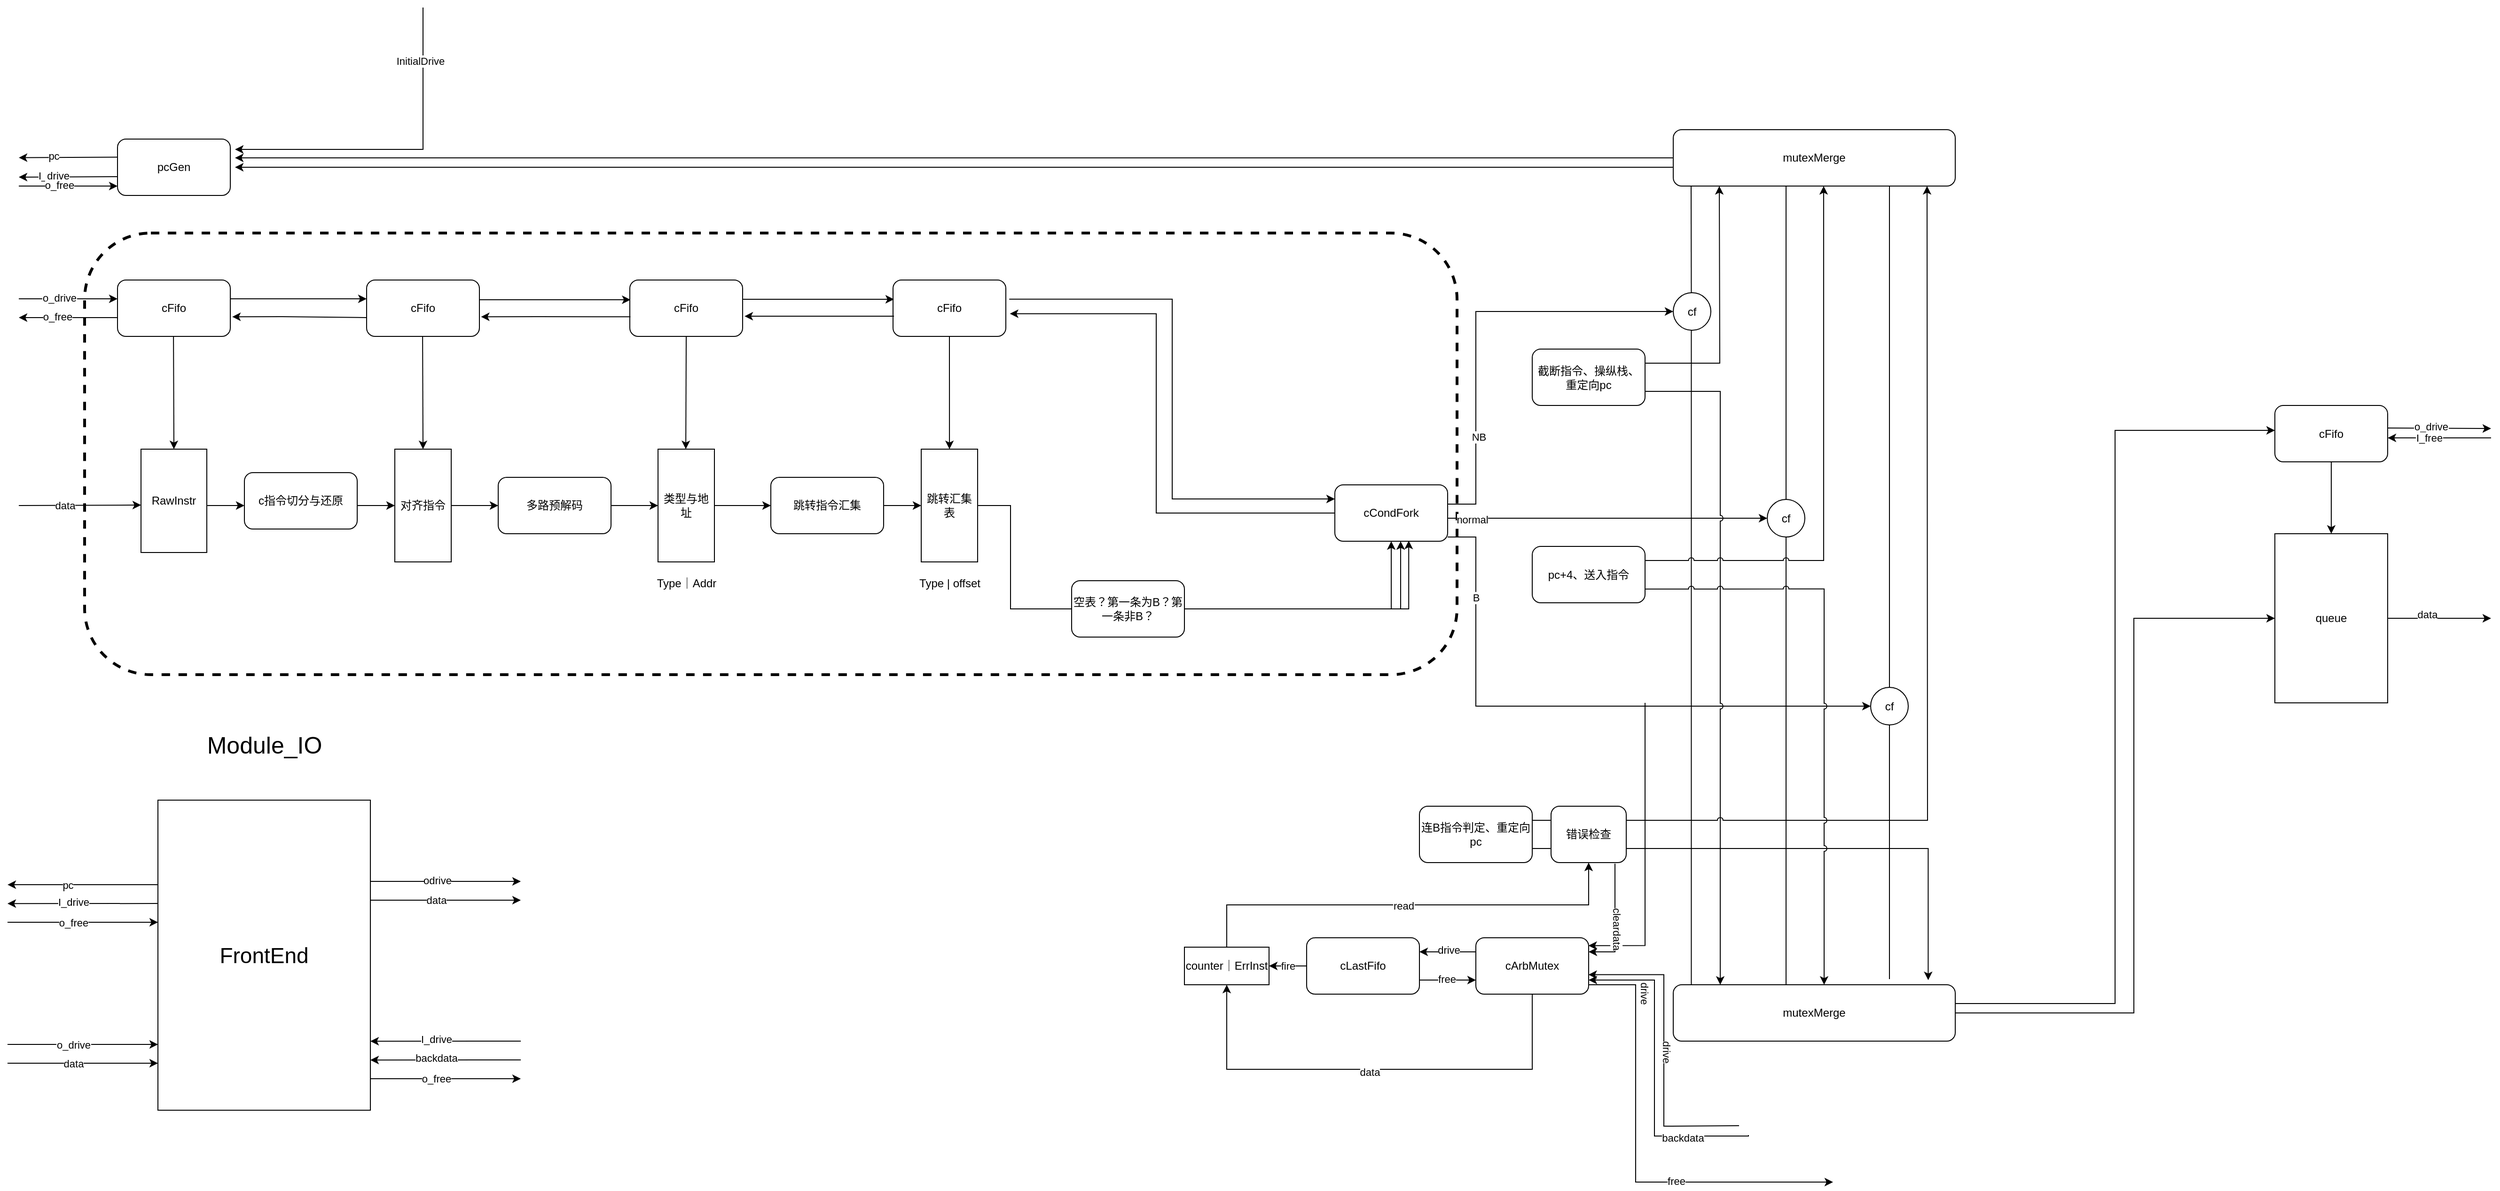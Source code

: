 <mxfile version="22.1.11" type="github">
  <diagram name="第 1 页" id="Wv7YBDToErYbK8juhfGM">
    <mxGraphModel dx="2233" dy="2236" grid="1" gridSize="10" guides="1" tooltips="1" connect="1" arrows="1" fold="1" page="1" pageScale="1" pageWidth="827" pageHeight="1169" math="0" shadow="0">
      <root>
        <mxCell id="0" />
        <mxCell id="1" parent="0" />
        <mxCell id="BGHrMdpyLBtgKsS1T8b1-1" value="" style="rounded=1;whiteSpace=wrap;html=1;dashed=1;strokeWidth=3;" vertex="1" parent="1">
          <mxGeometry x="-50" y="130" width="1460" height="470" as="geometry" />
        </mxCell>
        <mxCell id="pZk_Ic55ntujiV6dr-kx-1" value="RawInstr" style="rounded=0;whiteSpace=wrap;html=1;" parent="1" vertex="1">
          <mxGeometry x="10" y="360" width="70" height="110" as="geometry" />
        </mxCell>
        <mxCell id="pZk_Ic55ntujiV6dr-kx-2" value="" style="endArrow=classic;html=1;rounded=0;" parent="1" edge="1">
          <mxGeometry width="50" height="50" relative="1" as="geometry">
            <mxPoint x="80" y="420" as="sourcePoint" />
            <mxPoint x="120" y="420" as="targetPoint" />
          </mxGeometry>
        </mxCell>
        <mxCell id="pZk_Ic55ntujiV6dr-kx-3" value="c指令切分与还原" style="rounded=1;whiteSpace=wrap;html=1;" parent="1" vertex="1">
          <mxGeometry x="120" y="385" width="120" height="60" as="geometry" />
        </mxCell>
        <mxCell id="pZk_Ic55ntujiV6dr-kx-4" value="" style="endArrow=classic;html=1;rounded=0;" parent="1" target="pZk_Ic55ntujiV6dr-kx-5" edge="1">
          <mxGeometry width="50" height="50" relative="1" as="geometry">
            <mxPoint x="240" y="420" as="sourcePoint" />
            <mxPoint x="300" y="420" as="targetPoint" />
          </mxGeometry>
        </mxCell>
        <mxCell id="pZk_Ic55ntujiV6dr-kx-5" value="对齐指令" style="rounded=0;whiteSpace=wrap;html=1;" parent="1" vertex="1">
          <mxGeometry x="280" y="360" width="60" height="120" as="geometry" />
        </mxCell>
        <mxCell id="pZk_Ic55ntujiV6dr-kx-6" value="" style="endArrow=classic;html=1;rounded=0;" parent="1" source="pZk_Ic55ntujiV6dr-kx-9" edge="1">
          <mxGeometry width="50" height="50" relative="1" as="geometry">
            <mxPoint x="340" y="420" as="sourcePoint" />
            <mxPoint x="560" y="420" as="targetPoint" />
          </mxGeometry>
        </mxCell>
        <mxCell id="pZk_Ic55ntujiV6dr-kx-10" value="" style="endArrow=classic;html=1;rounded=0;" parent="1" target="pZk_Ic55ntujiV6dr-kx-9" edge="1">
          <mxGeometry width="50" height="50" relative="1" as="geometry">
            <mxPoint x="340" y="420" as="sourcePoint" />
            <mxPoint x="520" y="416.25" as="targetPoint" />
          </mxGeometry>
        </mxCell>
        <mxCell id="pZk_Ic55ntujiV6dr-kx-9" value="多路预解码" style="rounded=1;whiteSpace=wrap;html=1;" parent="1" vertex="1">
          <mxGeometry x="390" y="390" width="120" height="60" as="geometry" />
        </mxCell>
        <mxCell id="pZk_Ic55ntujiV6dr-kx-11" value="类型与地址" style="rounded=0;whiteSpace=wrap;html=1;" parent="1" vertex="1">
          <mxGeometry x="560" y="360" width="60" height="120" as="geometry" />
        </mxCell>
        <mxCell id="pZk_Ic55ntujiV6dr-kx-12" value="" style="endArrow=classic;html=1;rounded=0;" parent="1" target="pZk_Ic55ntujiV6dr-kx-13" edge="1">
          <mxGeometry width="50" height="50" relative="1" as="geometry">
            <mxPoint x="620" y="420" as="sourcePoint" />
            <mxPoint x="680" y="420" as="targetPoint" />
          </mxGeometry>
        </mxCell>
        <mxCell id="pZk_Ic55ntujiV6dr-kx-13" value="跳转指令汇集" style="rounded=1;whiteSpace=wrap;html=1;" parent="1" vertex="1">
          <mxGeometry x="680" y="390" width="120" height="60" as="geometry" />
        </mxCell>
        <mxCell id="pZk_Ic55ntujiV6dr-kx-14" value="" style="endArrow=classic;html=1;rounded=0;" parent="1" target="pZk_Ic55ntujiV6dr-kx-16" edge="1">
          <mxGeometry width="50" height="50" relative="1" as="geometry">
            <mxPoint x="800" y="420" as="sourcePoint" />
            <mxPoint x="840" y="420" as="targetPoint" />
          </mxGeometry>
        </mxCell>
        <mxCell id="pZk_Ic55ntujiV6dr-kx-16" value="跳转汇集表" style="rounded=0;whiteSpace=wrap;html=1;" parent="1" vertex="1">
          <mxGeometry x="840" y="360" width="60" height="120" as="geometry" />
        </mxCell>
        <mxCell id="pZk_Ic55ntujiV6dr-kx-17" value="Type｜Addr" style="text;html=1;align=center;verticalAlign=middle;resizable=0;points=[];autosize=1;strokeColor=none;fillColor=none;" parent="1" vertex="1">
          <mxGeometry x="545" y="488" width="90" height="30" as="geometry" />
        </mxCell>
        <mxCell id="pZk_Ic55ntujiV6dr-kx-18" value="Type | offset" style="text;html=1;align=center;verticalAlign=middle;resizable=0;points=[];autosize=1;strokeColor=none;fillColor=none;" parent="1" vertex="1">
          <mxGeometry x="825" y="488" width="90" height="30" as="geometry" />
        </mxCell>
        <mxCell id="pZk_Ic55ntujiV6dr-kx-22" value="" style="endArrow=classic;html=1;rounded=0;entryX=0.5;entryY=0;entryDx=0;entryDy=0;" parent="1" target="pZk_Ic55ntujiV6dr-kx-5" edge="1">
          <mxGeometry width="50" height="50" relative="1" as="geometry">
            <mxPoint x="309.55" y="240" as="sourcePoint" />
            <mxPoint x="310.05" y="350" as="targetPoint" />
          </mxGeometry>
        </mxCell>
        <mxCell id="pZk_Ic55ntujiV6dr-kx-23" value="" style="endArrow=classic;html=1;rounded=0;entryX=0.5;entryY=0;entryDx=0;entryDy=0;exitX=0.5;exitY=1;exitDx=0;exitDy=0;" parent="1" source="xpvoDvsPVF759H17DhkP-2" edge="1">
          <mxGeometry width="50" height="50" relative="1" as="geometry">
            <mxPoint x="589.55" y="260" as="sourcePoint" />
            <mxPoint x="589.55" y="360" as="targetPoint" />
          </mxGeometry>
        </mxCell>
        <mxCell id="pZk_Ic55ntujiV6dr-kx-24" value="" style="endArrow=classic;html=1;rounded=0;entryX=0.5;entryY=0;entryDx=0;entryDy=0;" parent="1" edge="1">
          <mxGeometry width="50" height="50" relative="1" as="geometry">
            <mxPoint x="870" y="240" as="sourcePoint" />
            <mxPoint x="870.05" y="360" as="targetPoint" />
          </mxGeometry>
        </mxCell>
        <mxCell id="pZk_Ic55ntujiV6dr-kx-25" value="cCondFork" style="rounded=1;whiteSpace=wrap;html=1;" parent="1" vertex="1">
          <mxGeometry x="1280" y="398" width="120" height="60" as="geometry" />
        </mxCell>
        <mxCell id="pZk_Ic55ntujiV6dr-kx-26" value="" style="endArrow=classic;html=1;rounded=0;edgeStyle=orthogonalEdgeStyle;entryX=0.5;entryY=1;entryDx=0;entryDy=0;exitX=1;exitY=0.5;exitDx=0;exitDy=0;" parent="1" source="pZk_Ic55ntujiV6dr-kx-16" target="pZk_Ic55ntujiV6dr-kx-25" edge="1">
          <mxGeometry width="50" height="50" relative="1" as="geometry">
            <mxPoint x="900" y="510" as="sourcePoint" />
            <mxPoint x="950" y="460" as="targetPoint" />
            <Array as="points">
              <mxPoint x="935" y="420" />
              <mxPoint x="935" y="530" />
              <mxPoint x="1340" y="530" />
            </Array>
          </mxGeometry>
        </mxCell>
        <mxCell id="xpvoDvsPVF759H17DhkP-1" value="cFifo" style="rounded=1;whiteSpace=wrap;html=1;" parent="1" vertex="1">
          <mxGeometry x="250" y="180" width="120" height="60" as="geometry" />
        </mxCell>
        <mxCell id="xpvoDvsPVF759H17DhkP-2" value="cFifo" style="rounded=1;whiteSpace=wrap;html=1;" parent="1" vertex="1">
          <mxGeometry x="530" y="180" width="120" height="60" as="geometry" />
        </mxCell>
        <mxCell id="xpvoDvsPVF759H17DhkP-3" value="cFifo" style="rounded=1;whiteSpace=wrap;html=1;" parent="1" vertex="1">
          <mxGeometry x="-15" y="180" width="120" height="60" as="geometry" />
        </mxCell>
        <mxCell id="xpvoDvsPVF759H17DhkP-4" value="" style="endArrow=classic;html=1;rounded=0;entryX=0.5;entryY=0;entryDx=0;entryDy=0;" parent="1" edge="1">
          <mxGeometry width="50" height="50" relative="1" as="geometry">
            <mxPoint x="44.55" y="240" as="sourcePoint" />
            <mxPoint x="45.0" y="360" as="targetPoint" />
          </mxGeometry>
        </mxCell>
        <mxCell id="xpvoDvsPVF759H17DhkP-5" value="" style="endArrow=classic;html=1;rounded=0;" parent="1" edge="1">
          <mxGeometry width="50" height="50" relative="1" as="geometry">
            <mxPoint x="105" y="200" as="sourcePoint" />
            <mxPoint x="250" y="200" as="targetPoint" />
          </mxGeometry>
        </mxCell>
        <mxCell id="xpvoDvsPVF759H17DhkP-6" value="" style="endArrow=classic;html=1;rounded=0;entryX=1.017;entryY=0.653;entryDx=0;entryDy=0;entryPerimeter=0;" parent="1" target="xpvoDvsPVF759H17DhkP-3" edge="1">
          <mxGeometry width="50" height="50" relative="1" as="geometry">
            <mxPoint x="250" y="220" as="sourcePoint" />
            <mxPoint x="300" y="170" as="targetPoint" />
            <Array as="points">
              <mxPoint x="160" y="219" />
            </Array>
          </mxGeometry>
        </mxCell>
        <mxCell id="xpvoDvsPVF759H17DhkP-7" value="" style="endArrow=classic;html=1;rounded=0;exitX=0.998;exitY=0.35;exitDx=0;exitDy=0;exitPerimeter=0;entryX=0.006;entryY=0.35;entryDx=0;entryDy=0;entryPerimeter=0;" parent="1" source="xpvoDvsPVF759H17DhkP-1" target="xpvoDvsPVF759H17DhkP-2" edge="1">
          <mxGeometry width="50" height="50" relative="1" as="geometry">
            <mxPoint x="377.5" y="200" as="sourcePoint" />
            <mxPoint x="522.5" y="200" as="targetPoint" />
          </mxGeometry>
        </mxCell>
        <mxCell id="xpvoDvsPVF759H17DhkP-8" value="" style="endArrow=classic;html=1;rounded=0;entryX=1.014;entryY=0.653;entryDx=0;entryDy=0;entryPerimeter=0;exitX=0.006;exitY=0.653;exitDx=0;exitDy=0;exitPerimeter=0;" parent="1" source="xpvoDvsPVF759H17DhkP-2" target="xpvoDvsPVF759H17DhkP-1" edge="1">
          <mxGeometry width="50" height="50" relative="1" as="geometry">
            <mxPoint x="522.5" y="220" as="sourcePoint" />
            <mxPoint x="379.5" y="219" as="targetPoint" />
            <Array as="points">
              <mxPoint x="432.5" y="219" />
            </Array>
          </mxGeometry>
        </mxCell>
        <mxCell id="xpvoDvsPVF759H17DhkP-9" value="cFifo" style="rounded=1;whiteSpace=wrap;html=1;" parent="1" vertex="1">
          <mxGeometry x="810" y="180" width="120" height="60" as="geometry" />
        </mxCell>
        <mxCell id="xpvoDvsPVF759H17DhkP-10" value="" style="endArrow=classic;html=1;rounded=0;exitX=0.998;exitY=0.35;exitDx=0;exitDy=0;exitPerimeter=0;entryX=0.006;entryY=0.35;entryDx=0;entryDy=0;entryPerimeter=0;" parent="1" edge="1">
          <mxGeometry width="50" height="50" relative="1" as="geometry">
            <mxPoint x="650" y="200.55" as="sourcePoint" />
            <mxPoint x="811" y="200.55" as="targetPoint" />
          </mxGeometry>
        </mxCell>
        <mxCell id="xpvoDvsPVF759H17DhkP-11" value="" style="endArrow=classic;html=1;rounded=0;entryX=1.014;entryY=0.653;entryDx=0;entryDy=0;entryPerimeter=0;exitX=0.006;exitY=0.653;exitDx=0;exitDy=0;exitPerimeter=0;" parent="1" edge="1">
          <mxGeometry width="50" height="50" relative="1" as="geometry">
            <mxPoint x="811" y="218.55" as="sourcePoint" />
            <mxPoint x="652" y="218.55" as="targetPoint" />
            <Array as="points">
              <mxPoint x="712.5" y="218.55" />
            </Array>
          </mxGeometry>
        </mxCell>
        <mxCell id="xpvoDvsPVF759H17DhkP-12" value="空表？第一条为B？第一条非B？" style="rounded=1;whiteSpace=wrap;html=1;" parent="1" vertex="1">
          <mxGeometry x="1000" y="500" width="120" height="60" as="geometry" />
        </mxCell>
        <mxCell id="xpvoDvsPVF759H17DhkP-22" value="" style="endArrow=classic;html=1;rounded=0;edgeStyle=elbowEdgeStyle;entryX=0;entryY=0.25;entryDx=0;entryDy=0;exitX=1.03;exitY=0.339;exitDx=0;exitDy=0;exitPerimeter=0;" parent="1" source="xpvoDvsPVF759H17DhkP-9" target="pZk_Ic55ntujiV6dr-kx-25" edge="1">
          <mxGeometry width="50" height="50" relative="1" as="geometry">
            <mxPoint x="1120" y="200" as="sourcePoint" />
            <mxPoint x="1260" y="440" as="targetPoint" />
          </mxGeometry>
        </mxCell>
        <mxCell id="xpvoDvsPVF759H17DhkP-23" value="" style="endArrow=classic;html=1;rounded=0;edgeStyle=elbowEdgeStyle;exitX=0;exitY=0.5;exitDx=0;exitDy=0;entryX=1.036;entryY=0.598;entryDx=0;entryDy=0;entryPerimeter=0;" parent="1" source="pZk_Ic55ntujiV6dr-kx-25" target="xpvoDvsPVF759H17DhkP-9" edge="1">
          <mxGeometry width="50" height="50" relative="1" as="geometry">
            <mxPoint x="1270" y="440" as="sourcePoint" />
            <mxPoint x="1120" y="219" as="targetPoint" />
            <Array as="points">
              <mxPoint x="1090" y="330" />
            </Array>
          </mxGeometry>
        </mxCell>
        <mxCell id="xpvoDvsPVF759H17DhkP-24" value="" style="endArrow=classic;html=1;rounded=0;edgeStyle=orthogonalEdgeStyle;" parent="1" target="pZk_Ic55ntujiV6dr-kx-25" edge="1">
          <mxGeometry width="50" height="50" relative="1" as="geometry">
            <mxPoint x="1340" y="530" as="sourcePoint" />
            <mxPoint x="1350" y="460" as="targetPoint" />
            <Array as="points">
              <mxPoint x="1350" y="530" />
            </Array>
          </mxGeometry>
        </mxCell>
        <mxCell id="xpvoDvsPVF759H17DhkP-25" value="" style="endArrow=classic;html=1;rounded=0;edgeStyle=orthogonalEdgeStyle;entryX=0.655;entryY=0.99;entryDx=0;entryDy=0;entryPerimeter=0;" parent="1" target="pZk_Ic55ntujiV6dr-kx-25" edge="1">
          <mxGeometry width="50" height="50" relative="1" as="geometry">
            <mxPoint x="1350" y="530" as="sourcePoint" />
            <mxPoint x="1400" y="480" as="targetPoint" />
            <Array as="points">
              <mxPoint x="1359" y="530" />
            </Array>
          </mxGeometry>
        </mxCell>
        <mxCell id="xpvoDvsPVF759H17DhkP-55" value="mutexMerge" style="rounded=1;whiteSpace=wrap;html=1;" parent="1" vertex="1">
          <mxGeometry x="1640" y="20" width="300" height="60" as="geometry" />
        </mxCell>
        <mxCell id="xpvoDvsPVF759H17DhkP-56" value="" style="endArrow=classic;html=1;rounded=0;" parent="1" edge="1">
          <mxGeometry width="50" height="50" relative="1" as="geometry">
            <mxPoint x="1640" y="50" as="sourcePoint" />
            <mxPoint x="110" y="50" as="targetPoint" />
          </mxGeometry>
        </mxCell>
        <mxCell id="xpvoDvsPVF759H17DhkP-57" value="" style="endArrow=classic;html=1;rounded=0;" parent="1" edge="1">
          <mxGeometry width="50" height="50" relative="1" as="geometry">
            <mxPoint x="1640" y="60" as="sourcePoint" />
            <mxPoint x="110" y="60" as="targetPoint" />
          </mxGeometry>
        </mxCell>
        <mxCell id="dXFlLC0BL0wMWkCd1fqr-12" value="queue" style="rounded=0;whiteSpace=wrap;html=1;" parent="1" vertex="1">
          <mxGeometry x="2280" y="450" width="120" height="180" as="geometry" />
        </mxCell>
        <mxCell id="dXFlLC0BL0wMWkCd1fqr-13" value="&lt;font style=&quot;font-size: 23px;&quot;&gt;FrontEnd&lt;/font&gt;" style="rounded=0;whiteSpace=wrap;html=1;" parent="1" vertex="1">
          <mxGeometry x="28" y="733.54" width="226" height="330" as="geometry" />
        </mxCell>
        <mxCell id="dXFlLC0BL0wMWkCd1fqr-15" value="" style="endArrow=classic;html=1;rounded=0;" parent="1" edge="1">
          <mxGeometry width="50" height="50" relative="1" as="geometry">
            <mxPoint x="28" y="823.54" as="sourcePoint" />
            <mxPoint x="-132" y="823.54" as="targetPoint" />
          </mxGeometry>
        </mxCell>
        <mxCell id="dXFlLC0BL0wMWkCd1fqr-20" value="pc" style="edgeLabel;html=1;align=center;verticalAlign=middle;resizable=0;points=[];" parent="dXFlLC0BL0wMWkCd1fqr-15" vertex="1" connectable="0">
          <mxGeometry x="0.208" relative="1" as="geometry">
            <mxPoint as="offset" />
          </mxGeometry>
        </mxCell>
        <mxCell id="dXFlLC0BL0wMWkCd1fqr-19" value="" style="endArrow=classic;html=1;rounded=0;" parent="1" edge="1">
          <mxGeometry width="50" height="50" relative="1" as="geometry">
            <mxPoint x="-132" y="1013.54" as="sourcePoint" />
            <mxPoint x="28" y="1013.54" as="targetPoint" />
          </mxGeometry>
        </mxCell>
        <mxCell id="dXFlLC0BL0wMWkCd1fqr-23" value="data" style="edgeLabel;html=1;align=center;verticalAlign=middle;resizable=0;points=[];" parent="dXFlLC0BL0wMWkCd1fqr-19" vertex="1" connectable="0">
          <mxGeometry x="-0.125" relative="1" as="geometry">
            <mxPoint as="offset" />
          </mxGeometry>
        </mxCell>
        <mxCell id="dXFlLC0BL0wMWkCd1fqr-24" value="" style="endArrow=classic;html=1;rounded=0;" parent="1" edge="1">
          <mxGeometry width="50" height="50" relative="1" as="geometry">
            <mxPoint x="254" y="820" as="sourcePoint" />
            <mxPoint x="414" y="820" as="targetPoint" />
          </mxGeometry>
        </mxCell>
        <mxCell id="dXFlLC0BL0wMWkCd1fqr-25" value="odrive" style="edgeLabel;html=1;align=center;verticalAlign=middle;resizable=0;points=[];" parent="dXFlLC0BL0wMWkCd1fqr-24" vertex="1" connectable="0">
          <mxGeometry x="-0.113" y="1" relative="1" as="geometry">
            <mxPoint as="offset" />
          </mxGeometry>
        </mxCell>
        <mxCell id="dXFlLC0BL0wMWkCd1fqr-26" value="" style="endArrow=classic;html=1;rounded=0;" parent="1" edge="1">
          <mxGeometry width="50" height="50" relative="1" as="geometry">
            <mxPoint x="254" y="840" as="sourcePoint" />
            <mxPoint x="414" y="840" as="targetPoint" />
          </mxGeometry>
        </mxCell>
        <mxCell id="dXFlLC0BL0wMWkCd1fqr-27" value="data" style="edgeLabel;html=1;align=center;verticalAlign=middle;resizable=0;points=[];" parent="dXFlLC0BL0wMWkCd1fqr-26" vertex="1" connectable="0">
          <mxGeometry x="-0.125" relative="1" as="geometry">
            <mxPoint as="offset" />
          </mxGeometry>
        </mxCell>
        <mxCell id="dXFlLC0BL0wMWkCd1fqr-33" value="&lt;font style=&quot;font-size: 25px;&quot;&gt;Module_IO&lt;/font&gt;" style="text;html=1;align=center;verticalAlign=middle;resizable=0;points=[];autosize=1;strokeColor=none;fillColor=none;" parent="1" vertex="1">
          <mxGeometry x="66" y="653.54" width="150" height="40" as="geometry" />
        </mxCell>
        <mxCell id="dXFlLC0BL0wMWkCd1fqr-37" value="pcGen" style="rounded=1;whiteSpace=wrap;html=1;" parent="1" vertex="1">
          <mxGeometry x="-15" y="30" width="120" height="60" as="geometry" />
        </mxCell>
        <mxCell id="dXFlLC0BL0wMWkCd1fqr-38" value="" style="endArrow=classic;html=1;rounded=0;" parent="1" edge="1">
          <mxGeometry width="50" height="50" relative="1" as="geometry">
            <mxPoint x="-15" y="49.29" as="sourcePoint" />
            <mxPoint x="-120" y="49.79" as="targetPoint" />
          </mxGeometry>
        </mxCell>
        <mxCell id="dXFlLC0BL0wMWkCd1fqr-39" value="pc" style="edgeLabel;html=1;align=center;verticalAlign=middle;resizable=0;points=[];" parent="dXFlLC0BL0wMWkCd1fqr-38" vertex="1" connectable="0">
          <mxGeometry x="0.3" y="-2" relative="1" as="geometry">
            <mxPoint as="offset" />
          </mxGeometry>
        </mxCell>
        <mxCell id="dXFlLC0BL0wMWkCd1fqr-40" value="" style="endArrow=classic;html=1;rounded=0;" parent="1" edge="1">
          <mxGeometry width="50" height="50" relative="1" as="geometry">
            <mxPoint x="-120" y="200" as="sourcePoint" />
            <mxPoint x="-15" y="200" as="targetPoint" />
          </mxGeometry>
        </mxCell>
        <mxCell id="dXFlLC0BL0wMWkCd1fqr-46" value="o_drive" style="edgeLabel;html=1;align=center;verticalAlign=middle;resizable=0;points=[];" parent="dXFlLC0BL0wMWkCd1fqr-40" vertex="1" connectable="0">
          <mxGeometry x="-0.181" y="1" relative="1" as="geometry">
            <mxPoint as="offset" />
          </mxGeometry>
        </mxCell>
        <mxCell id="dXFlLC0BL0wMWkCd1fqr-41" value="" style="endArrow=classic;html=1;rounded=0;" parent="1" edge="1">
          <mxGeometry width="50" height="50" relative="1" as="geometry">
            <mxPoint x="-15" y="220" as="sourcePoint" />
            <mxPoint x="-120" y="220" as="targetPoint" />
          </mxGeometry>
        </mxCell>
        <mxCell id="dXFlLC0BL0wMWkCd1fqr-47" value="o_free" style="edgeLabel;html=1;align=center;verticalAlign=middle;resizable=0;points=[];" parent="dXFlLC0BL0wMWkCd1fqr-41" vertex="1" connectable="0">
          <mxGeometry x="0.219" y="-1" relative="1" as="geometry">
            <mxPoint as="offset" />
          </mxGeometry>
        </mxCell>
        <mxCell id="dXFlLC0BL0wMWkCd1fqr-42" value="" style="endArrow=classic;html=1;rounded=0;" parent="1" edge="1">
          <mxGeometry width="50" height="50" relative="1" as="geometry">
            <mxPoint x="-120" y="420" as="sourcePoint" />
            <mxPoint x="10" y="419.5" as="targetPoint" />
          </mxGeometry>
        </mxCell>
        <mxCell id="dXFlLC0BL0wMWkCd1fqr-48" value="data" style="edgeLabel;html=1;align=center;verticalAlign=middle;resizable=0;points=[];" parent="dXFlLC0BL0wMWkCd1fqr-42" vertex="1" connectable="0">
          <mxGeometry x="-0.246" relative="1" as="geometry">
            <mxPoint as="offset" />
          </mxGeometry>
        </mxCell>
        <mxCell id="dXFlLC0BL0wMWkCd1fqr-49" value="cFifo" style="rounded=1;whiteSpace=wrap;html=1;" parent="1" vertex="1">
          <mxGeometry x="2280" y="313.54" width="120" height="60" as="geometry" />
        </mxCell>
        <mxCell id="dXFlLC0BL0wMWkCd1fqr-50" value="" style="endArrow=classic;html=1;rounded=0;exitX=0.5;exitY=1;exitDx=0;exitDy=0;entryX=0.5;entryY=0;entryDx=0;entryDy=0;" parent="1" source="dXFlLC0BL0wMWkCd1fqr-49" target="dXFlLC0BL0wMWkCd1fqr-12" edge="1">
          <mxGeometry width="50" height="50" relative="1" as="geometry">
            <mxPoint x="2330" y="440" as="sourcePoint" />
            <mxPoint x="2380" y="390" as="targetPoint" />
          </mxGeometry>
        </mxCell>
        <mxCell id="dXFlLC0BL0wMWkCd1fqr-52" value="" style="endArrow=classic;html=1;rounded=0;" parent="1" edge="1">
          <mxGeometry width="50" height="50" relative="1" as="geometry">
            <mxPoint x="2400" y="337.52" as="sourcePoint" />
            <mxPoint x="2510" y="338.02" as="targetPoint" />
          </mxGeometry>
        </mxCell>
        <mxCell id="dXFlLC0BL0wMWkCd1fqr-53" value="o_drive" style="edgeLabel;html=1;align=center;verticalAlign=middle;resizable=0;points=[];" parent="dXFlLC0BL0wMWkCd1fqr-52" vertex="1" connectable="0">
          <mxGeometry x="-0.164" y="2" relative="1" as="geometry">
            <mxPoint as="offset" />
          </mxGeometry>
        </mxCell>
        <mxCell id="dXFlLC0BL0wMWkCd1fqr-54" value="" style="endArrow=classic;html=1;rounded=0;" parent="1" edge="1">
          <mxGeometry width="50" height="50" relative="1" as="geometry">
            <mxPoint x="2400" y="540" as="sourcePoint" />
            <mxPoint x="2510" y="540" as="targetPoint" />
          </mxGeometry>
        </mxCell>
        <mxCell id="dXFlLC0BL0wMWkCd1fqr-55" value="data" style="edgeLabel;html=1;align=center;verticalAlign=middle;resizable=0;points=[];" parent="dXFlLC0BL0wMWkCd1fqr-54" vertex="1" connectable="0">
          <mxGeometry x="-0.236" y="4" relative="1" as="geometry">
            <mxPoint as="offset" />
          </mxGeometry>
        </mxCell>
        <mxCell id="dXFlLC0BL0wMWkCd1fqr-56" value="" style="endArrow=classic;html=1;rounded=0;" parent="1" edge="1">
          <mxGeometry width="50" height="50" relative="1" as="geometry">
            <mxPoint x="2510" y="348.02" as="sourcePoint" />
            <mxPoint x="2400" y="348.02" as="targetPoint" />
          </mxGeometry>
        </mxCell>
        <mxCell id="dXFlLC0BL0wMWkCd1fqr-57" value="I_free" style="edgeLabel;html=1;align=center;verticalAlign=middle;resizable=0;points=[];" parent="dXFlLC0BL0wMWkCd1fqr-56" vertex="1" connectable="0">
          <mxGeometry x="0.2" relative="1" as="geometry">
            <mxPoint as="offset" />
          </mxGeometry>
        </mxCell>
        <mxCell id="-PCPPVoJTsgjooBXtaX3-1" value="" style="endArrow=classic;html=1;rounded=0;exitX=-0.022;exitY=0.727;exitDx=0;exitDy=0;exitPerimeter=0;" parent="1" edge="1">
          <mxGeometry width="50" height="50" relative="1" as="geometry">
            <mxPoint x="27.998" y="843.54" as="sourcePoint" />
            <mxPoint x="-132" y="843.63" as="targetPoint" />
          </mxGeometry>
        </mxCell>
        <mxCell id="-PCPPVoJTsgjooBXtaX3-2" value="I_drive" style="edgeLabel;html=1;align=center;verticalAlign=middle;resizable=0;points=[];" parent="-PCPPVoJTsgjooBXtaX3-1" vertex="1" connectable="0">
          <mxGeometry x="0.15" y="-2" relative="1" as="geometry">
            <mxPoint x="2" as="offset" />
          </mxGeometry>
        </mxCell>
        <mxCell id="-PCPPVoJTsgjooBXtaX3-3" value="" style="endArrow=classic;html=1;rounded=0;" parent="1" edge="1">
          <mxGeometry width="50" height="50" relative="1" as="geometry">
            <mxPoint x="-132" y="993.54" as="sourcePoint" />
            <mxPoint x="28" y="993.54" as="targetPoint" />
          </mxGeometry>
        </mxCell>
        <mxCell id="-PCPPVoJTsgjooBXtaX3-4" value="o_drive" style="edgeLabel;html=1;align=center;verticalAlign=middle;resizable=0;points=[];" parent="-PCPPVoJTsgjooBXtaX3-3" vertex="1" connectable="0">
          <mxGeometry x="-0.125" relative="1" as="geometry">
            <mxPoint as="offset" />
          </mxGeometry>
        </mxCell>
        <mxCell id="-PCPPVoJTsgjooBXtaX3-5" value="" style="endArrow=classic;html=1;rounded=0;" parent="1" edge="1">
          <mxGeometry width="50" height="50" relative="1" as="geometry">
            <mxPoint x="-15" y="70" as="sourcePoint" />
            <mxPoint x="-120" y="70.5" as="targetPoint" />
          </mxGeometry>
        </mxCell>
        <mxCell id="-PCPPVoJTsgjooBXtaX3-6" value="I_drive" style="edgeLabel;html=1;align=center;verticalAlign=middle;resizable=0;points=[];" parent="-PCPPVoJTsgjooBXtaX3-5" vertex="1" connectable="0">
          <mxGeometry x="0.3" y="-2" relative="1" as="geometry">
            <mxPoint as="offset" />
          </mxGeometry>
        </mxCell>
        <mxCell id="-PCPPVoJTsgjooBXtaX3-9" value="" style="endArrow=classic;html=1;rounded=0;" parent="1" edge="1">
          <mxGeometry width="50" height="50" relative="1" as="geometry">
            <mxPoint x="-120" y="80" as="sourcePoint" />
            <mxPoint x="-15" y="80" as="targetPoint" />
          </mxGeometry>
        </mxCell>
        <mxCell id="-PCPPVoJTsgjooBXtaX3-10" value="o_free" style="edgeLabel;html=1;align=center;verticalAlign=middle;resizable=0;points=[];" parent="-PCPPVoJTsgjooBXtaX3-9" vertex="1" connectable="0">
          <mxGeometry x="-0.181" y="1" relative="1" as="geometry">
            <mxPoint as="offset" />
          </mxGeometry>
        </mxCell>
        <mxCell id="-PCPPVoJTsgjooBXtaX3-12" value="" style="endArrow=classic;html=1;rounded=0;" parent="1" edge="1">
          <mxGeometry width="50" height="50" relative="1" as="geometry">
            <mxPoint x="-132" y="863.54" as="sourcePoint" />
            <mxPoint x="28" y="863.54" as="targetPoint" />
          </mxGeometry>
        </mxCell>
        <mxCell id="-PCPPVoJTsgjooBXtaX3-13" value="o_free" style="edgeLabel;html=1;align=center;verticalAlign=middle;resizable=0;points=[];" parent="-PCPPVoJTsgjooBXtaX3-12" vertex="1" connectable="0">
          <mxGeometry x="-0.125" relative="1" as="geometry">
            <mxPoint as="offset" />
          </mxGeometry>
        </mxCell>
        <mxCell id="-PCPPVoJTsgjooBXtaX3-15" value="" style="endArrow=classic;html=1;rounded=0;edgeStyle=orthogonalEdgeStyle;" parent="1" edge="1">
          <mxGeometry width="50" height="50" relative="1" as="geometry">
            <mxPoint x="310" y="-110" as="sourcePoint" />
            <mxPoint x="110" y="41" as="targetPoint" />
            <Array as="points">
              <mxPoint x="310" y="41" />
            </Array>
          </mxGeometry>
        </mxCell>
        <mxCell id="-PCPPVoJTsgjooBXtaX3-16" value="InitialDrive" style="edgeLabel;html=1;align=center;verticalAlign=middle;resizable=0;points=[];" parent="-PCPPVoJTsgjooBXtaX3-15" vertex="1" connectable="0">
          <mxGeometry x="-0.676" y="-3" relative="1" as="geometry">
            <mxPoint as="offset" />
          </mxGeometry>
        </mxCell>
        <mxCell id="X_wsTLsbQKxkMiW30ZRe-43" style="edgeStyle=elbowEdgeStyle;rounded=0;orthogonalLoop=1;jettySize=auto;html=1;exitX=1;exitY=0.25;exitDx=0;exitDy=0;" parent="1" edge="1">
          <mxGeometry relative="1" as="geometry">
            <mxPoint x="1640" y="213.54" as="targetPoint" />
            <mxPoint x="1400" y="418.54" as="sourcePoint" />
            <Array as="points">
              <mxPoint x="1430" y="313.54" />
            </Array>
          </mxGeometry>
        </mxCell>
        <mxCell id="X_wsTLsbQKxkMiW30ZRe-68" value="NB" style="edgeLabel;html=1;align=center;verticalAlign=middle;resizable=0;points=[];" parent="X_wsTLsbQKxkMiW30ZRe-43" vertex="1" connectable="0">
          <mxGeometry x="-0.542" y="-3" relative="1" as="geometry">
            <mxPoint as="offset" />
          </mxGeometry>
        </mxCell>
        <mxCell id="X_wsTLsbQKxkMiW30ZRe-45" style="edgeStyle=orthogonalEdgeStyle;rounded=0;orthogonalLoop=1;jettySize=auto;html=1;exitX=1;exitY=0.5;exitDx=0;exitDy=0;" parent="1" edge="1">
          <mxGeometry relative="1" as="geometry">
            <mxPoint x="1740" y="433.54" as="targetPoint" />
            <mxPoint x="1400" y="433.54" as="sourcePoint" />
          </mxGeometry>
        </mxCell>
        <mxCell id="X_wsTLsbQKxkMiW30ZRe-69" value="normal" style="edgeLabel;html=1;align=center;verticalAlign=middle;resizable=0;points=[];" parent="X_wsTLsbQKxkMiW30ZRe-45" vertex="1" connectable="0">
          <mxGeometry x="-0.852" y="-1" relative="1" as="geometry">
            <mxPoint x="1" as="offset" />
          </mxGeometry>
        </mxCell>
        <mxCell id="X_wsTLsbQKxkMiW30ZRe-46" style="edgeStyle=elbowEdgeStyle;rounded=0;orthogonalLoop=1;jettySize=auto;html=1;exitX=1;exitY=0.75;exitDx=0;exitDy=0;" parent="1" edge="1">
          <mxGeometry relative="1" as="geometry">
            <mxPoint x="1850" y="633.54" as="targetPoint" />
            <mxPoint x="1400" y="453.54" as="sourcePoint" />
            <Array as="points">
              <mxPoint x="1430" y="568.54" />
            </Array>
          </mxGeometry>
        </mxCell>
        <mxCell id="X_wsTLsbQKxkMiW30ZRe-70" value="B" style="edgeLabel;html=1;align=center;verticalAlign=middle;resizable=0;points=[];" parent="X_wsTLsbQKxkMiW30ZRe-46" vertex="1" connectable="0">
          <mxGeometry x="-0.702" relative="1" as="geometry">
            <mxPoint as="offset" />
          </mxGeometry>
        </mxCell>
        <mxCell id="X_wsTLsbQKxkMiW30ZRe-60" style="edgeStyle=orthogonalEdgeStyle;rounded=0;orthogonalLoop=1;jettySize=auto;html=1;exitX=1;exitY=0.25;exitDx=0;exitDy=0;jumpStyle=arc;" parent="1" source="X_wsTLsbQKxkMiW30ZRe-47" edge="1">
          <mxGeometry relative="1" as="geometry">
            <mxPoint x="1689" y="80" as="targetPoint" />
          </mxGeometry>
        </mxCell>
        <mxCell id="X_wsTLsbQKxkMiW30ZRe-63" style="edgeStyle=orthogonalEdgeStyle;rounded=0;orthogonalLoop=1;jettySize=auto;html=1;exitX=1;exitY=0.75;exitDx=0;exitDy=0;jumpStyle=arc;" parent="1" source="X_wsTLsbQKxkMiW30ZRe-47" edge="1">
          <mxGeometry relative="1" as="geometry">
            <mxPoint x="1690" y="930" as="targetPoint" />
            <Array as="points">
              <mxPoint x="1690" y="298" />
              <mxPoint x="1690" y="930" />
            </Array>
          </mxGeometry>
        </mxCell>
        <mxCell id="X_wsTLsbQKxkMiW30ZRe-47" value="截断指令、操纵栈、重定向pc" style="rounded=1;whiteSpace=wrap;html=1;" parent="1" vertex="1">
          <mxGeometry x="1490" y="253.54" width="120" height="60" as="geometry" />
        </mxCell>
        <mxCell id="X_wsTLsbQKxkMiW30ZRe-48" value="pc+4、送入指令" style="rounded=1;whiteSpace=wrap;html=1;" parent="1" vertex="1">
          <mxGeometry x="1490" y="463.54" width="120" height="60" as="geometry" />
        </mxCell>
        <mxCell id="X_wsTLsbQKxkMiW30ZRe-62" style="edgeStyle=orthogonalEdgeStyle;rounded=0;orthogonalLoop=1;jettySize=auto;html=1;exitX=1;exitY=0.25;exitDx=0;exitDy=0;jumpStyle=arc;" parent="1" source="X_wsTLsbQKxkMiW30ZRe-49" edge="1">
          <mxGeometry relative="1" as="geometry">
            <mxPoint x="1910" y="80" as="targetPoint" />
          </mxGeometry>
        </mxCell>
        <mxCell id="X_wsTLsbQKxkMiW30ZRe-65" style="edgeStyle=orthogonalEdgeStyle;rounded=0;orthogonalLoop=1;jettySize=auto;html=1;exitX=1;exitY=0.75;exitDx=0;exitDy=0;entryX=0.904;entryY=-0.082;entryDx=0;entryDy=0;entryPerimeter=0;" parent="1" source="X_wsTLsbQKxkMiW30ZRe-49" target="X_wsTLsbQKxkMiW30ZRe-67" edge="1">
          <mxGeometry relative="1" as="geometry">
            <mxPoint x="1908.15" y="921.68" as="targetPoint" />
          </mxGeometry>
        </mxCell>
        <mxCell id="X_wsTLsbQKxkMiW30ZRe-49" value="连B指令判定、重定向pc" style="rounded=1;whiteSpace=wrap;html=1;" parent="1" vertex="1">
          <mxGeometry x="1370" y="740" width="120" height="60" as="geometry" />
        </mxCell>
        <mxCell id="X_wsTLsbQKxkMiW30ZRe-50" value="" style="endArrow=none;html=1;rounded=0;" parent="1" edge="1">
          <mxGeometry width="50" height="50" relative="1" as="geometry">
            <mxPoint x="1659.23" y="193.54" as="sourcePoint" />
            <mxPoint x="1659" y="80" as="targetPoint" />
          </mxGeometry>
        </mxCell>
        <mxCell id="X_wsTLsbQKxkMiW30ZRe-51" value="" style="endArrow=none;html=1;rounded=0;" parent="1" edge="1">
          <mxGeometry width="50" height="50" relative="1" as="geometry">
            <mxPoint x="1760" y="933.54" as="sourcePoint" />
            <mxPoint x="1760" y="80" as="targetPoint" />
          </mxGeometry>
        </mxCell>
        <mxCell id="X_wsTLsbQKxkMiW30ZRe-52" value="" style="endArrow=none;html=1;rounded=0;" parent="1" source="X_wsTLsbQKxkMiW30ZRe-56" edge="1">
          <mxGeometry width="50" height="50" relative="1" as="geometry">
            <mxPoint x="1850" y="903.54" as="sourcePoint" />
            <mxPoint x="1870" y="80" as="targetPoint" />
          </mxGeometry>
        </mxCell>
        <mxCell id="X_wsTLsbQKxkMiW30ZRe-53" value="" style="endArrow=none;html=1;rounded=0;" parent="1" edge="1">
          <mxGeometry width="50" height="50" relative="1" as="geometry">
            <mxPoint x="1659.23" y="933.54" as="sourcePoint" />
            <mxPoint x="1659.23" y="233.54" as="targetPoint" />
          </mxGeometry>
        </mxCell>
        <mxCell id="X_wsTLsbQKxkMiW30ZRe-54" value="cf" style="ellipse;whiteSpace=wrap;html=1;aspect=fixed;" parent="1" vertex="1">
          <mxGeometry x="1640" y="193.54" width="40" height="40" as="geometry" />
        </mxCell>
        <mxCell id="X_wsTLsbQKxkMiW30ZRe-55" value="cf" style="ellipse;whiteSpace=wrap;html=1;aspect=fixed;" parent="1" vertex="1">
          <mxGeometry x="1740" y="413.54" width="40" height="40" as="geometry" />
        </mxCell>
        <mxCell id="X_wsTLsbQKxkMiW30ZRe-57" value="" style="endArrow=none;html=1;rounded=0;" parent="1" target="X_wsTLsbQKxkMiW30ZRe-56" edge="1">
          <mxGeometry width="50" height="50" relative="1" as="geometry">
            <mxPoint x="1870" y="924" as="sourcePoint" />
            <mxPoint x="1850" y="103.54" as="targetPoint" />
          </mxGeometry>
        </mxCell>
        <mxCell id="X_wsTLsbQKxkMiW30ZRe-56" value="cf" style="ellipse;whiteSpace=wrap;html=1;aspect=fixed;" parent="1" vertex="1">
          <mxGeometry x="1850" y="613.54" width="40" height="40" as="geometry" />
        </mxCell>
        <mxCell id="X_wsTLsbQKxkMiW30ZRe-61" style="edgeStyle=orthogonalEdgeStyle;rounded=0;orthogonalLoop=1;jettySize=auto;html=1;exitX=1;exitY=0.25;exitDx=0;exitDy=0;jumpStyle=arc;" parent="1" source="X_wsTLsbQKxkMiW30ZRe-48" edge="1">
          <mxGeometry relative="1" as="geometry">
            <mxPoint x="1800" y="80" as="targetPoint" />
            <Array as="points">
              <mxPoint x="1800" y="478" />
              <mxPoint x="1800" y="80" />
            </Array>
          </mxGeometry>
        </mxCell>
        <mxCell id="X_wsTLsbQKxkMiW30ZRe-64" style="edgeStyle=orthogonalEdgeStyle;rounded=0;orthogonalLoop=1;jettySize=auto;html=1;exitX=1;exitY=0.75;exitDx=0;exitDy=0;jumpStyle=arc;entryX=0.535;entryY=-0.005;entryDx=0;entryDy=0;entryPerimeter=0;" parent="1" edge="1">
          <mxGeometry relative="1" as="geometry">
            <mxPoint x="1610" y="508.84" as="sourcePoint" />
            <mxPoint x="1800.5" y="930.0" as="targetPoint" />
            <Array as="points">
              <mxPoint x="1800" y="508.3" />
            </Array>
          </mxGeometry>
        </mxCell>
        <mxCell id="X_wsTLsbQKxkMiW30ZRe-71" style="edgeStyle=elbowEdgeStyle;rounded=0;orthogonalLoop=1;jettySize=auto;html=1;exitX=1;exitY=0.25;exitDx=0;exitDy=0;entryX=0;entryY=0.25;entryDx=0;entryDy=0;" parent="1" edge="1">
          <mxGeometry relative="1" as="geometry">
            <mxPoint x="2280" y="340" as="targetPoint" />
            <mxPoint x="1940" y="950.0" as="sourcePoint" />
          </mxGeometry>
        </mxCell>
        <mxCell id="X_wsTLsbQKxkMiW30ZRe-72" style="edgeStyle=elbowEdgeStyle;rounded=0;orthogonalLoop=1;jettySize=auto;html=1;exitX=1;exitY=0.5;exitDx=0;exitDy=0;entryX=0;entryY=0.5;entryDx=0;entryDy=0;" parent="1" source="X_wsTLsbQKxkMiW30ZRe-67" target="dXFlLC0BL0wMWkCd1fqr-12" edge="1">
          <mxGeometry relative="1" as="geometry">
            <mxPoint x="2140" y="530" as="targetPoint" />
            <Array as="points">
              <mxPoint x="2130" y="750" />
            </Array>
          </mxGeometry>
        </mxCell>
        <mxCell id="X_wsTLsbQKxkMiW30ZRe-67" value="mutexMerge" style="rounded=1;whiteSpace=wrap;html=1;" parent="1" vertex="1">
          <mxGeometry x="1640" y="930" width="300" height="60" as="geometry" />
        </mxCell>
        <mxCell id="Xegf2IEUaVsZiKBqU_q2-7" style="edgeStyle=orthogonalEdgeStyle;rounded=0;orthogonalLoop=1;jettySize=auto;html=1;exitX=0.5;exitY=0;exitDx=0;exitDy=0;entryX=0.5;entryY=1;entryDx=0;entryDy=0;" parent="1" source="X_wsTLsbQKxkMiW30ZRe-75" target="X_wsTLsbQKxkMiW30ZRe-81" edge="1">
          <mxGeometry relative="1" as="geometry" />
        </mxCell>
        <mxCell id="Xegf2IEUaVsZiKBqU_q2-8" value="read" style="edgeLabel;html=1;align=center;verticalAlign=middle;resizable=0;points=[];" parent="Xegf2IEUaVsZiKBqU_q2-7" vertex="1" connectable="0">
          <mxGeometry x="-0.021" y="-1" relative="1" as="geometry">
            <mxPoint as="offset" />
          </mxGeometry>
        </mxCell>
        <mxCell id="X_wsTLsbQKxkMiW30ZRe-75" value="counter｜ErrInst" style="rounded=0;whiteSpace=wrap;html=1;" parent="1" vertex="1">
          <mxGeometry x="1120" y="890" width="90" height="40" as="geometry" />
        </mxCell>
        <mxCell id="Xegf2IEUaVsZiKBqU_q2-9" style="edgeStyle=orthogonalEdgeStyle;rounded=0;orthogonalLoop=1;jettySize=auto;html=1;entryX=0.998;entryY=0.139;entryDx=0;entryDy=0;entryPerimeter=0;" parent="1" target="Xegf2IEUaVsZiKBqU_q2-1" edge="1">
          <mxGeometry relative="1" as="geometry">
            <mxPoint x="1610" y="630" as="sourcePoint" />
            <Array as="points">
              <mxPoint x="1610" y="630" />
              <mxPoint x="1610" y="888" />
            </Array>
          </mxGeometry>
        </mxCell>
        <mxCell id="Xegf2IEUaVsZiKBqU_q2-12" value="drive" style="edgeLabel;html=1;align=center;verticalAlign=middle;resizable=0;points=[];rotation=90;" parent="Xegf2IEUaVsZiKBqU_q2-9" vertex="1" connectable="0">
          <mxGeometry x="-0.427" y="2" relative="1" as="geometry">
            <mxPoint x="-2" y="217" as="offset" />
          </mxGeometry>
        </mxCell>
        <mxCell id="X_wsTLsbQKxkMiW30ZRe-81" value="错误检查" style="rounded=1;whiteSpace=wrap;html=1;" parent="1" vertex="1">
          <mxGeometry x="1510" y="740" width="80" height="60" as="geometry" />
        </mxCell>
        <mxCell id="Xegf2IEUaVsZiKBqU_q2-21" style="edgeStyle=orthogonalEdgeStyle;rounded=0;orthogonalLoop=1;jettySize=auto;html=1;exitX=0;exitY=0.25;exitDx=0;exitDy=0;entryX=1;entryY=0.25;entryDx=0;entryDy=0;" parent="1" source="Xegf2IEUaVsZiKBqU_q2-1" target="Xegf2IEUaVsZiKBqU_q2-19" edge="1">
          <mxGeometry relative="1" as="geometry" />
        </mxCell>
        <mxCell id="Xegf2IEUaVsZiKBqU_q2-27" value="drive" style="edgeLabel;html=1;align=center;verticalAlign=middle;resizable=0;points=[];" parent="Xegf2IEUaVsZiKBqU_q2-21" vertex="1" connectable="0">
          <mxGeometry x="-0.04" y="-2" relative="1" as="geometry">
            <mxPoint as="offset" />
          </mxGeometry>
        </mxCell>
        <mxCell id="Xegf2IEUaVsZiKBqU_q2-1" value="cArbMutex" style="rounded=1;whiteSpace=wrap;html=1;" parent="1" vertex="1">
          <mxGeometry x="1430" y="880" width="120" height="60" as="geometry" />
        </mxCell>
        <mxCell id="Xegf2IEUaVsZiKBqU_q2-11" value="" style="endArrow=classic;html=1;rounded=0;edgeStyle=orthogonalEdgeStyle;exitX=0.85;exitY=1.018;exitDx=0;exitDy=0;exitPerimeter=0;entryX=1;entryY=0.25;entryDx=0;entryDy=0;" parent="1" source="X_wsTLsbQKxkMiW30ZRe-81" target="Xegf2IEUaVsZiKBqU_q2-1" edge="1">
          <mxGeometry width="50" height="50" relative="1" as="geometry">
            <mxPoint x="1590" y="870" as="sourcePoint" />
            <mxPoint x="1640" y="820" as="targetPoint" />
          </mxGeometry>
        </mxCell>
        <mxCell id="Xegf2IEUaVsZiKBqU_q2-13" value="cleardata" style="edgeLabel;html=1;align=center;verticalAlign=middle;resizable=0;points=[];rotation=90;" parent="Xegf2IEUaVsZiKBqU_q2-11" vertex="1" connectable="0">
          <mxGeometry x="-0.045" y="1" relative="1" as="geometry">
            <mxPoint x="1" y="11" as="offset" />
          </mxGeometry>
        </mxCell>
        <mxCell id="Xegf2IEUaVsZiKBqU_q2-14" value="" style="endArrow=classic;html=1;rounded=0;edgeStyle=orthogonalEdgeStyle;entryX=0.998;entryY=0.655;entryDx=0;entryDy=0;entryPerimeter=0;" parent="1" target="Xegf2IEUaVsZiKBqU_q2-1" edge="1">
          <mxGeometry width="50" height="50" relative="1" as="geometry">
            <mxPoint x="1710" y="1080" as="sourcePoint" />
            <mxPoint x="1570" y="930" as="targetPoint" />
          </mxGeometry>
        </mxCell>
        <mxCell id="Xegf2IEUaVsZiKBqU_q2-17" value="drive" style="edgeLabel;html=1;align=center;verticalAlign=middle;resizable=0;points=[];rotation=90;" parent="Xegf2IEUaVsZiKBqU_q2-14" vertex="1" connectable="0">
          <mxGeometry x="-0.008" y="-3" relative="1" as="geometry">
            <mxPoint as="offset" />
          </mxGeometry>
        </mxCell>
        <mxCell id="Xegf2IEUaVsZiKBqU_q2-16" value="" style="endArrow=classic;html=1;rounded=0;edgeStyle=orthogonalEdgeStyle;entryX=1;entryY=0.75;entryDx=0;entryDy=0;" parent="1" target="Xegf2IEUaVsZiKBqU_q2-1" edge="1">
          <mxGeometry width="50" height="50" relative="1" as="geometry">
            <mxPoint x="1720" y="1090" as="sourcePoint" />
            <mxPoint x="1560" y="929" as="targetPoint" />
            <Array as="points">
              <mxPoint x="1620" y="1091" />
              <mxPoint x="1620" y="925" />
            </Array>
          </mxGeometry>
        </mxCell>
        <mxCell id="Xegf2IEUaVsZiKBqU_q2-18" value="backdata" style="edgeLabel;html=1;align=center;verticalAlign=middle;resizable=0;points=[];" parent="Xegf2IEUaVsZiKBqU_q2-16" vertex="1" connectable="0">
          <mxGeometry x="-0.577" y="2" relative="1" as="geometry">
            <mxPoint as="offset" />
          </mxGeometry>
        </mxCell>
        <mxCell id="Xegf2IEUaVsZiKBqU_q2-22" style="edgeStyle=orthogonalEdgeStyle;rounded=0;orthogonalLoop=1;jettySize=auto;html=1;exitX=1;exitY=0.75;exitDx=0;exitDy=0;entryX=0;entryY=0.75;entryDx=0;entryDy=0;" parent="1" source="Xegf2IEUaVsZiKBqU_q2-19" target="Xegf2IEUaVsZiKBqU_q2-1" edge="1">
          <mxGeometry relative="1" as="geometry" />
        </mxCell>
        <mxCell id="Xegf2IEUaVsZiKBqU_q2-28" value="free" style="edgeLabel;html=1;align=center;verticalAlign=middle;resizable=0;points=[];" parent="Xegf2IEUaVsZiKBqU_q2-22" vertex="1" connectable="0">
          <mxGeometry x="-0.03" y="1" relative="1" as="geometry">
            <mxPoint as="offset" />
          </mxGeometry>
        </mxCell>
        <mxCell id="Xegf2IEUaVsZiKBqU_q2-25" value="fire" style="edgeStyle=orthogonalEdgeStyle;rounded=0;orthogonalLoop=1;jettySize=auto;html=1;exitX=0;exitY=0.5;exitDx=0;exitDy=0;entryX=1;entryY=0.5;entryDx=0;entryDy=0;" parent="1" source="Xegf2IEUaVsZiKBqU_q2-19" target="X_wsTLsbQKxkMiW30ZRe-75" edge="1">
          <mxGeometry relative="1" as="geometry" />
        </mxCell>
        <mxCell id="Xegf2IEUaVsZiKBqU_q2-19" value="cLastFifo" style="rounded=1;whiteSpace=wrap;html=1;" parent="1" vertex="1">
          <mxGeometry x="1250" y="880" width="120" height="60" as="geometry" />
        </mxCell>
        <mxCell id="Xegf2IEUaVsZiKBqU_q2-23" style="edgeStyle=orthogonalEdgeStyle;rounded=0;orthogonalLoop=1;jettySize=auto;html=1;exitX=0.5;exitY=1;exitDx=0;exitDy=0;entryX=0.5;entryY=1;entryDx=0;entryDy=0;" parent="1" source="Xegf2IEUaVsZiKBqU_q2-1" target="X_wsTLsbQKxkMiW30ZRe-75" edge="1">
          <mxGeometry relative="1" as="geometry">
            <Array as="points">
              <mxPoint x="1490" y="1020" />
              <mxPoint x="1165" y="1020" />
            </Array>
          </mxGeometry>
        </mxCell>
        <mxCell id="Xegf2IEUaVsZiKBqU_q2-24" value="data" style="edgeLabel;html=1;align=center;verticalAlign=middle;resizable=0;points=[];" parent="Xegf2IEUaVsZiKBqU_q2-23" vertex="1" connectable="0">
          <mxGeometry x="0.023" y="3" relative="1" as="geometry">
            <mxPoint as="offset" />
          </mxGeometry>
        </mxCell>
        <mxCell id="Xegf2IEUaVsZiKBqU_q2-29" value="" style="endArrow=classic;html=1;rounded=0;edgeStyle=orthogonalEdgeStyle;" parent="1" edge="1">
          <mxGeometry width="50" height="50" relative="1" as="geometry">
            <mxPoint x="1550" y="930" as="sourcePoint" />
            <mxPoint x="1810" y="1140" as="targetPoint" />
            <Array as="points">
              <mxPoint x="1600" y="930" />
              <mxPoint x="1600" y="1140" />
            </Array>
          </mxGeometry>
        </mxCell>
        <mxCell id="Xegf2IEUaVsZiKBqU_q2-30" value="free" style="edgeLabel;html=1;align=center;verticalAlign=middle;resizable=0;points=[];" parent="Xegf2IEUaVsZiKBqU_q2-29" vertex="1" connectable="0">
          <mxGeometry x="0.29" y="1" relative="1" as="geometry">
            <mxPoint as="offset" />
          </mxGeometry>
        </mxCell>
        <mxCell id="Xegf2IEUaVsZiKBqU_q2-32" value="" style="endArrow=classic;html=1;rounded=0;" parent="1" edge="1">
          <mxGeometry width="50" height="50" relative="1" as="geometry">
            <mxPoint x="254" y="1030" as="sourcePoint" />
            <mxPoint x="414" y="1030" as="targetPoint" />
          </mxGeometry>
        </mxCell>
        <mxCell id="Xegf2IEUaVsZiKBqU_q2-33" value="o_free" style="edgeLabel;html=1;align=center;verticalAlign=middle;resizable=0;points=[];" parent="Xegf2IEUaVsZiKBqU_q2-32" vertex="1" connectable="0">
          <mxGeometry x="-0.125" relative="1" as="geometry">
            <mxPoint as="offset" />
          </mxGeometry>
        </mxCell>
        <mxCell id="Xegf2IEUaVsZiKBqU_q2-34" value="" style="endArrow=classic;html=1;rounded=0;exitX=-0.022;exitY=0.727;exitDx=0;exitDy=0;exitPerimeter=0;" parent="1" edge="1">
          <mxGeometry width="50" height="50" relative="1" as="geometry">
            <mxPoint x="413.998" y="990.0" as="sourcePoint" />
            <mxPoint x="254" y="990.09" as="targetPoint" />
          </mxGeometry>
        </mxCell>
        <mxCell id="Xegf2IEUaVsZiKBqU_q2-35" value="I_drive" style="edgeLabel;html=1;align=center;verticalAlign=middle;resizable=0;points=[];" parent="Xegf2IEUaVsZiKBqU_q2-34" vertex="1" connectable="0">
          <mxGeometry x="0.15" y="-2" relative="1" as="geometry">
            <mxPoint x="2" as="offset" />
          </mxGeometry>
        </mxCell>
        <mxCell id="Xegf2IEUaVsZiKBqU_q2-36" value="" style="endArrow=classic;html=1;rounded=0;exitX=-0.022;exitY=0.727;exitDx=0;exitDy=0;exitPerimeter=0;" parent="1" edge="1">
          <mxGeometry width="50" height="50" relative="1" as="geometry">
            <mxPoint x="413.998" y="1010.0" as="sourcePoint" />
            <mxPoint x="254" y="1010.09" as="targetPoint" />
          </mxGeometry>
        </mxCell>
        <mxCell id="Xegf2IEUaVsZiKBqU_q2-37" value="backdata" style="edgeLabel;html=1;align=center;verticalAlign=middle;resizable=0;points=[];" parent="Xegf2IEUaVsZiKBqU_q2-36" vertex="1" connectable="0">
          <mxGeometry x="0.15" y="-2" relative="1" as="geometry">
            <mxPoint x="2" as="offset" />
          </mxGeometry>
        </mxCell>
      </root>
    </mxGraphModel>
  </diagram>
</mxfile>

